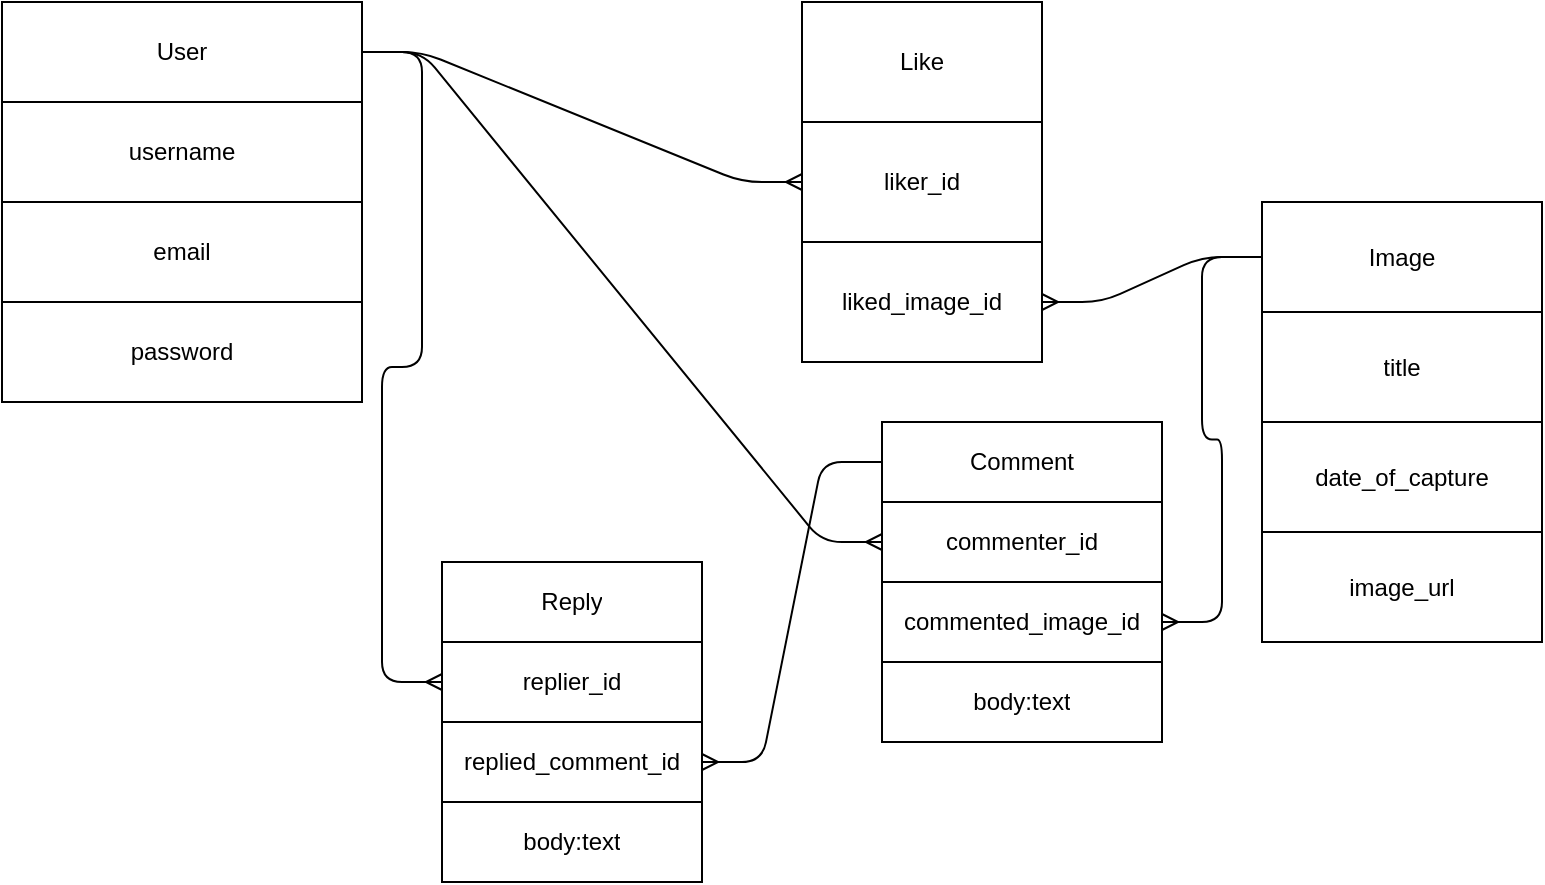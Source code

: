 <mxfile>
    <diagram id="_SFtKInHhEVA3QJPk0l-" name="Page-1">
        <mxGraphModel dx="566" dy="188" grid="1" gridSize="10" guides="1" tooltips="1" connect="1" arrows="1" fold="1" page="1" pageScale="1" pageWidth="850" pageHeight="1100" math="0" shadow="0">
            <root>
                <mxCell id="0"/>
                <mxCell id="1" parent="0"/>
                <mxCell id="2" value="" style="shape=table;startSize=0;container=1;collapsible=0;childLayout=tableLayout;" parent="1" vertex="1">
                    <mxGeometry x="10" y="200" width="180" height="200" as="geometry"/>
                </mxCell>
                <mxCell id="3" value="" style="shape=partialRectangle;collapsible=0;dropTarget=0;pointerEvents=0;fillColor=none;top=0;left=0;bottom=0;right=0;points=[[0,0.5],[1,0.5]];portConstraint=eastwest;" parent="2" vertex="1">
                    <mxGeometry width="180" height="50" as="geometry"/>
                </mxCell>
                <mxCell id="4" value="User" style="shape=partialRectangle;html=1;whiteSpace=wrap;connectable=0;overflow=hidden;fillColor=none;top=0;left=0;bottom=0;right=0;" parent="3" vertex="1">
                    <mxGeometry width="180" height="50" as="geometry"/>
                </mxCell>
                <mxCell id="5" value="" style="shape=partialRectangle;collapsible=0;dropTarget=0;pointerEvents=0;fillColor=none;top=0;left=0;bottom=0;right=0;points=[[0,0.5],[1,0.5]];portConstraint=eastwest;" parent="2" vertex="1">
                    <mxGeometry y="50" width="180" height="50" as="geometry"/>
                </mxCell>
                <mxCell id="6" value="username" style="shape=partialRectangle;html=1;whiteSpace=wrap;connectable=0;overflow=hidden;fillColor=none;top=0;left=0;bottom=0;right=0;" parent="5" vertex="1">
                    <mxGeometry width="180" height="50" as="geometry"/>
                </mxCell>
                <mxCell id="7" value="" style="shape=partialRectangle;collapsible=0;dropTarget=0;pointerEvents=0;fillColor=none;top=0;left=0;bottom=0;right=0;points=[[0,0.5],[1,0.5]];portConstraint=eastwest;" parent="2" vertex="1">
                    <mxGeometry y="100" width="180" height="50" as="geometry"/>
                </mxCell>
                <mxCell id="8" value="email" style="shape=partialRectangle;html=1;whiteSpace=wrap;connectable=0;overflow=hidden;fillColor=none;top=0;left=0;bottom=0;right=0;" parent="7" vertex="1">
                    <mxGeometry width="180" height="50" as="geometry"/>
                </mxCell>
                <mxCell id="9" value="" style="shape=partialRectangle;collapsible=0;dropTarget=0;pointerEvents=0;fillColor=none;top=0;left=0;bottom=0;right=0;points=[[0,0.5],[1,0.5]];portConstraint=eastwest;" parent="2" vertex="1">
                    <mxGeometry y="150" width="180" height="50" as="geometry"/>
                </mxCell>
                <mxCell id="10" value="password" style="shape=partialRectangle;html=1;whiteSpace=wrap;connectable=0;overflow=hidden;fillColor=none;top=0;left=0;bottom=0;right=0;" parent="9" vertex="1">
                    <mxGeometry width="180" height="50" as="geometry"/>
                </mxCell>
                <mxCell id="15" value="" style="shape=table;startSize=0;container=1;collapsible=0;childLayout=tableLayout;" parent="1" vertex="1">
                    <mxGeometry x="640" y="300" width="140" height="220" as="geometry"/>
                </mxCell>
                <mxCell id="16" value="" style="shape=partialRectangle;collapsible=0;dropTarget=0;pointerEvents=0;fillColor=none;top=0;left=0;bottom=0;right=0;points=[[0,0.5],[1,0.5]];portConstraint=eastwest;" parent="15" vertex="1">
                    <mxGeometry width="140" height="55" as="geometry"/>
                </mxCell>
                <mxCell id="17" value="Image" style="shape=partialRectangle;html=1;whiteSpace=wrap;connectable=0;overflow=hidden;fillColor=none;top=0;left=0;bottom=0;right=0;" parent="16" vertex="1">
                    <mxGeometry width="140" height="55" as="geometry"/>
                </mxCell>
                <mxCell id="58" value="" style="shape=partialRectangle;collapsible=0;dropTarget=0;pointerEvents=0;fillColor=none;top=0;left=0;bottom=0;right=0;points=[[0,0.5],[1,0.5]];portConstraint=eastwest;" parent="15" vertex="1">
                    <mxGeometry y="55" width="140" height="55" as="geometry"/>
                </mxCell>
                <mxCell id="59" value="title" style="shape=partialRectangle;html=1;whiteSpace=wrap;connectable=0;overflow=hidden;fillColor=none;top=0;left=0;bottom=0;right=0;" parent="58" vertex="1">
                    <mxGeometry width="140" height="55" as="geometry"/>
                </mxCell>
                <mxCell id="18" value="" style="shape=partialRectangle;collapsible=0;dropTarget=0;pointerEvents=0;fillColor=none;top=0;left=0;bottom=0;right=0;points=[[0,0.5],[1,0.5]];portConstraint=eastwest;" parent="15" vertex="1">
                    <mxGeometry y="110" width="140" height="55" as="geometry"/>
                </mxCell>
                <mxCell id="19" value="date_of_capture" style="shape=partialRectangle;html=1;whiteSpace=wrap;connectable=0;overflow=hidden;fillColor=none;top=0;left=0;bottom=0;right=0;" parent="18" vertex="1">
                    <mxGeometry width="140" height="55" as="geometry"/>
                </mxCell>
                <mxCell id="60" style="shape=partialRectangle;collapsible=0;dropTarget=0;pointerEvents=0;fillColor=none;top=0;left=0;bottom=0;right=0;points=[[0,0.5],[1,0.5]];portConstraint=eastwest;" parent="15" vertex="1">
                    <mxGeometry y="165" width="140" height="55" as="geometry"/>
                </mxCell>
                <mxCell id="61" value="image_url" style="shape=partialRectangle;html=1;whiteSpace=wrap;connectable=0;overflow=hidden;fillColor=none;top=0;left=0;bottom=0;right=0;" parent="60" vertex="1">
                    <mxGeometry width="140" height="55" as="geometry"/>
                </mxCell>
                <mxCell id="24" value="" style="shape=table;startSize=0;container=1;collapsible=0;childLayout=tableLayout;" parent="1" vertex="1">
                    <mxGeometry x="410" y="200" width="120" height="180" as="geometry"/>
                </mxCell>
                <mxCell id="25" value="" style="shape=partialRectangle;collapsible=0;dropTarget=0;pointerEvents=0;fillColor=none;top=0;left=0;bottom=0;right=0;points=[[0,0.5],[1,0.5]];portConstraint=eastwest;" parent="24" vertex="1">
                    <mxGeometry width="120" height="60" as="geometry"/>
                </mxCell>
                <mxCell id="26" value="Like" style="shape=partialRectangle;html=1;whiteSpace=wrap;connectable=0;overflow=hidden;fillColor=none;top=0;left=0;bottom=0;right=0;" parent="25" vertex="1">
                    <mxGeometry width="120" height="60" as="geometry"/>
                </mxCell>
                <mxCell id="27" value="" style="shape=partialRectangle;collapsible=0;dropTarget=0;pointerEvents=0;fillColor=none;top=0;left=0;bottom=0;right=0;points=[[0,0.5],[1,0.5]];portConstraint=eastwest;" parent="24" vertex="1">
                    <mxGeometry y="60" width="120" height="60" as="geometry"/>
                </mxCell>
                <mxCell id="28" value="liker_id" style="shape=partialRectangle;html=1;whiteSpace=wrap;connectable=0;overflow=hidden;fillColor=none;top=0;left=0;bottom=0;right=0;" parent="27" vertex="1">
                    <mxGeometry width="120" height="60" as="geometry"/>
                </mxCell>
                <mxCell id="31" style="shape=partialRectangle;collapsible=0;dropTarget=0;pointerEvents=0;fillColor=none;top=0;left=0;bottom=0;right=0;points=[[0,0.5],[1,0.5]];portConstraint=eastwest;" parent="24" vertex="1">
                    <mxGeometry y="120" width="120" height="60" as="geometry"/>
                </mxCell>
                <mxCell id="32" value="liked_image_id" style="shape=partialRectangle;html=1;whiteSpace=wrap;connectable=0;overflow=hidden;fillColor=none;top=0;left=0;bottom=0;right=0;" parent="31" vertex="1">
                    <mxGeometry width="120" height="60" as="geometry"/>
                </mxCell>
                <mxCell id="33" value="" style="edgeStyle=entityRelationEdgeStyle;fontSize=12;html=1;endArrow=ERmany;exitX=0;exitY=0.5;exitDx=0;exitDy=0;entryX=1;entryY=0.5;entryDx=0;entryDy=0;" parent="1" source="16" target="31" edge="1">
                    <mxGeometry width="100" height="100" relative="1" as="geometry">
                        <mxPoint x="510" y="150" as="sourcePoint"/>
                        <mxPoint x="630" y="90" as="targetPoint"/>
                    </mxGeometry>
                </mxCell>
                <mxCell id="34" value="" style="edgeStyle=entityRelationEdgeStyle;fontSize=12;html=1;endArrow=ERmany;exitX=1;exitY=0.5;exitDx=0;exitDy=0;" parent="1" source="3" target="27" edge="1">
                    <mxGeometry width="100" height="100" relative="1" as="geometry">
                        <mxPoint x="670" y="57.5" as="sourcePoint"/>
                        <mxPoint x="510" y="110" as="targetPoint"/>
                    </mxGeometry>
                </mxCell>
                <mxCell id="35" value="" style="shape=table;startSize=0;container=1;collapsible=0;childLayout=tableLayout;" parent="1" vertex="1">
                    <mxGeometry x="230" y="480" width="130" height="160" as="geometry"/>
                </mxCell>
                <mxCell id="36" value="" style="shape=partialRectangle;collapsible=0;dropTarget=0;pointerEvents=0;fillColor=none;top=0;left=0;bottom=0;right=0;points=[[0,0.5],[1,0.5]];portConstraint=eastwest;" parent="35" vertex="1">
                    <mxGeometry width="130" height="40" as="geometry"/>
                </mxCell>
                <mxCell id="37" value="Reply" style="shape=partialRectangle;html=1;whiteSpace=wrap;connectable=0;overflow=hidden;fillColor=none;top=0;left=0;bottom=0;right=0;" parent="36" vertex="1">
                    <mxGeometry width="130" height="40" as="geometry"/>
                </mxCell>
                <mxCell id="38" value="" style="shape=partialRectangle;collapsible=0;dropTarget=0;pointerEvents=0;fillColor=none;top=0;left=0;bottom=0;right=0;points=[[0,0.5],[1,0.5]];portConstraint=eastwest;" parent="35" vertex="1">
                    <mxGeometry y="40" width="130" height="40" as="geometry"/>
                </mxCell>
                <mxCell id="39" value="replier_id" style="shape=partialRectangle;html=1;whiteSpace=wrap;connectable=0;overflow=hidden;fillColor=none;top=0;left=0;bottom=0;right=0;" parent="38" vertex="1">
                    <mxGeometry width="130" height="40" as="geometry"/>
                </mxCell>
                <mxCell id="40" value="" style="shape=partialRectangle;collapsible=0;dropTarget=0;pointerEvents=0;fillColor=none;top=0;left=0;bottom=0;right=0;points=[[0,0.5],[1,0.5]];portConstraint=eastwest;" parent="35" vertex="1">
                    <mxGeometry y="80" width="130" height="40" as="geometry"/>
                </mxCell>
                <mxCell id="41" value="replied_comment_id" style="shape=partialRectangle;html=1;whiteSpace=wrap;connectable=0;overflow=hidden;fillColor=none;top=0;left=0;bottom=0;right=0;" parent="40" vertex="1">
                    <mxGeometry width="130" height="40" as="geometry"/>
                </mxCell>
                <mxCell id="42" value="" style="shape=partialRectangle;collapsible=0;dropTarget=0;pointerEvents=0;fillColor=none;top=0;left=0;bottom=0;right=0;points=[[0,0.5],[1,0.5]];portConstraint=eastwest;" parent="35" vertex="1">
                    <mxGeometry y="120" width="130" height="40" as="geometry"/>
                </mxCell>
                <mxCell id="43" value="body:text" style="shape=partialRectangle;html=1;whiteSpace=wrap;connectable=0;overflow=hidden;fillColor=none;top=0;left=0;bottom=0;right=0;" parent="42" vertex="1">
                    <mxGeometry width="130" height="40" as="geometry"/>
                </mxCell>
                <mxCell id="45" value="" style="edgeStyle=entityRelationEdgeStyle;fontSize=12;html=1;endArrow=ERmany;exitX=1;exitY=0.5;exitDx=0;exitDy=0;entryX=0;entryY=0.5;entryDx=0;entryDy=0;" parent="1" source="3" target="38" edge="1">
                    <mxGeometry width="100" height="100" relative="1" as="geometry">
                        <mxPoint x="230" y="55" as="sourcePoint"/>
                        <mxPoint x="260" y="300" as="targetPoint"/>
                    </mxGeometry>
                </mxCell>
                <mxCell id="46" value="" style="edgeStyle=entityRelationEdgeStyle;fontSize=12;html=1;endArrow=ERmany;entryX=1;entryY=0.5;entryDx=0;entryDy=0;exitX=0;exitY=0.5;exitDx=0;exitDy=0;" parent="1" source="48" target="40" edge="1">
                    <mxGeometry width="100" height="100" relative="1" as="geometry">
                        <mxPoint x="240" y="65" as="sourcePoint"/>
                        <mxPoint x="400" y="120" as="targetPoint"/>
                    </mxGeometry>
                </mxCell>
                <mxCell id="47" value="" style="shape=table;startSize=0;container=1;collapsible=0;childLayout=tableLayout;" parent="1" vertex="1">
                    <mxGeometry x="450" y="410" width="140" height="160" as="geometry"/>
                </mxCell>
                <mxCell id="48" value="" style="shape=partialRectangle;collapsible=0;dropTarget=0;pointerEvents=0;fillColor=none;top=0;left=0;bottom=0;right=0;points=[[0,0.5],[1,0.5]];portConstraint=eastwest;" parent="47" vertex="1">
                    <mxGeometry width="140" height="40" as="geometry"/>
                </mxCell>
                <mxCell id="49" value="Comment" style="shape=partialRectangle;html=1;whiteSpace=wrap;connectable=0;overflow=hidden;fillColor=none;top=0;left=0;bottom=0;right=0;" parent="48" vertex="1">
                    <mxGeometry width="140" height="40" as="geometry"/>
                </mxCell>
                <mxCell id="50" value="" style="shape=partialRectangle;collapsible=0;dropTarget=0;pointerEvents=0;fillColor=none;top=0;left=0;bottom=0;right=0;points=[[0,0.5],[1,0.5]];portConstraint=eastwest;" parent="47" vertex="1">
                    <mxGeometry y="40" width="140" height="40" as="geometry"/>
                </mxCell>
                <mxCell id="51" value="commenter_id" style="shape=partialRectangle;html=1;whiteSpace=wrap;connectable=0;overflow=hidden;fillColor=none;top=0;left=0;bottom=0;right=0;" parent="50" vertex="1">
                    <mxGeometry width="140" height="40" as="geometry"/>
                </mxCell>
                <mxCell id="52" value="" style="shape=partialRectangle;collapsible=0;dropTarget=0;pointerEvents=0;fillColor=none;top=0;left=0;bottom=0;right=0;points=[[0,0.5],[1,0.5]];portConstraint=eastwest;" parent="47" vertex="1">
                    <mxGeometry y="80" width="140" height="40" as="geometry"/>
                </mxCell>
                <mxCell id="53" value="commented_image_id" style="shape=partialRectangle;html=1;whiteSpace=wrap;connectable=0;overflow=hidden;fillColor=none;top=0;left=0;bottom=0;right=0;" parent="52" vertex="1">
                    <mxGeometry width="140" height="40" as="geometry"/>
                </mxCell>
                <mxCell id="54" value="" style="shape=partialRectangle;collapsible=0;dropTarget=0;pointerEvents=0;fillColor=none;top=0;left=0;bottom=0;right=0;points=[[0,0.5],[1,0.5]];portConstraint=eastwest;" parent="47" vertex="1">
                    <mxGeometry y="120" width="140" height="40" as="geometry"/>
                </mxCell>
                <mxCell id="55" value="body:text" style="shape=partialRectangle;html=1;whiteSpace=wrap;connectable=0;overflow=hidden;fillColor=none;top=0;left=0;bottom=0;right=0;" parent="54" vertex="1">
                    <mxGeometry width="140" height="40" as="geometry"/>
                </mxCell>
                <mxCell id="56" value="" style="edgeStyle=entityRelationEdgeStyle;fontSize=12;html=1;endArrow=ERmany;exitX=1;exitY=0.5;exitDx=0;exitDy=0;entryX=0;entryY=0.5;entryDx=0;entryDy=0;" parent="1" source="3" target="50" edge="1">
                    <mxGeometry width="100" height="100" relative="1" as="geometry">
                        <mxPoint x="200" y="235" as="sourcePoint"/>
                        <mxPoint x="400" y="330" as="targetPoint"/>
                    </mxGeometry>
                </mxCell>
                <mxCell id="57" value="" style="edgeStyle=entityRelationEdgeStyle;fontSize=12;html=1;endArrow=ERmany;entryX=1;entryY=0.5;entryDx=0;entryDy=0;exitX=0;exitY=0.5;exitDx=0;exitDy=0;" parent="1" source="16" target="52" edge="1">
                    <mxGeometry width="100" height="100" relative="1" as="geometry">
                        <mxPoint x="590" y="250" as="sourcePoint"/>
                        <mxPoint x="410" y="340" as="targetPoint"/>
                    </mxGeometry>
                </mxCell>
            </root>
        </mxGraphModel>
    </diagram>
</mxfile>